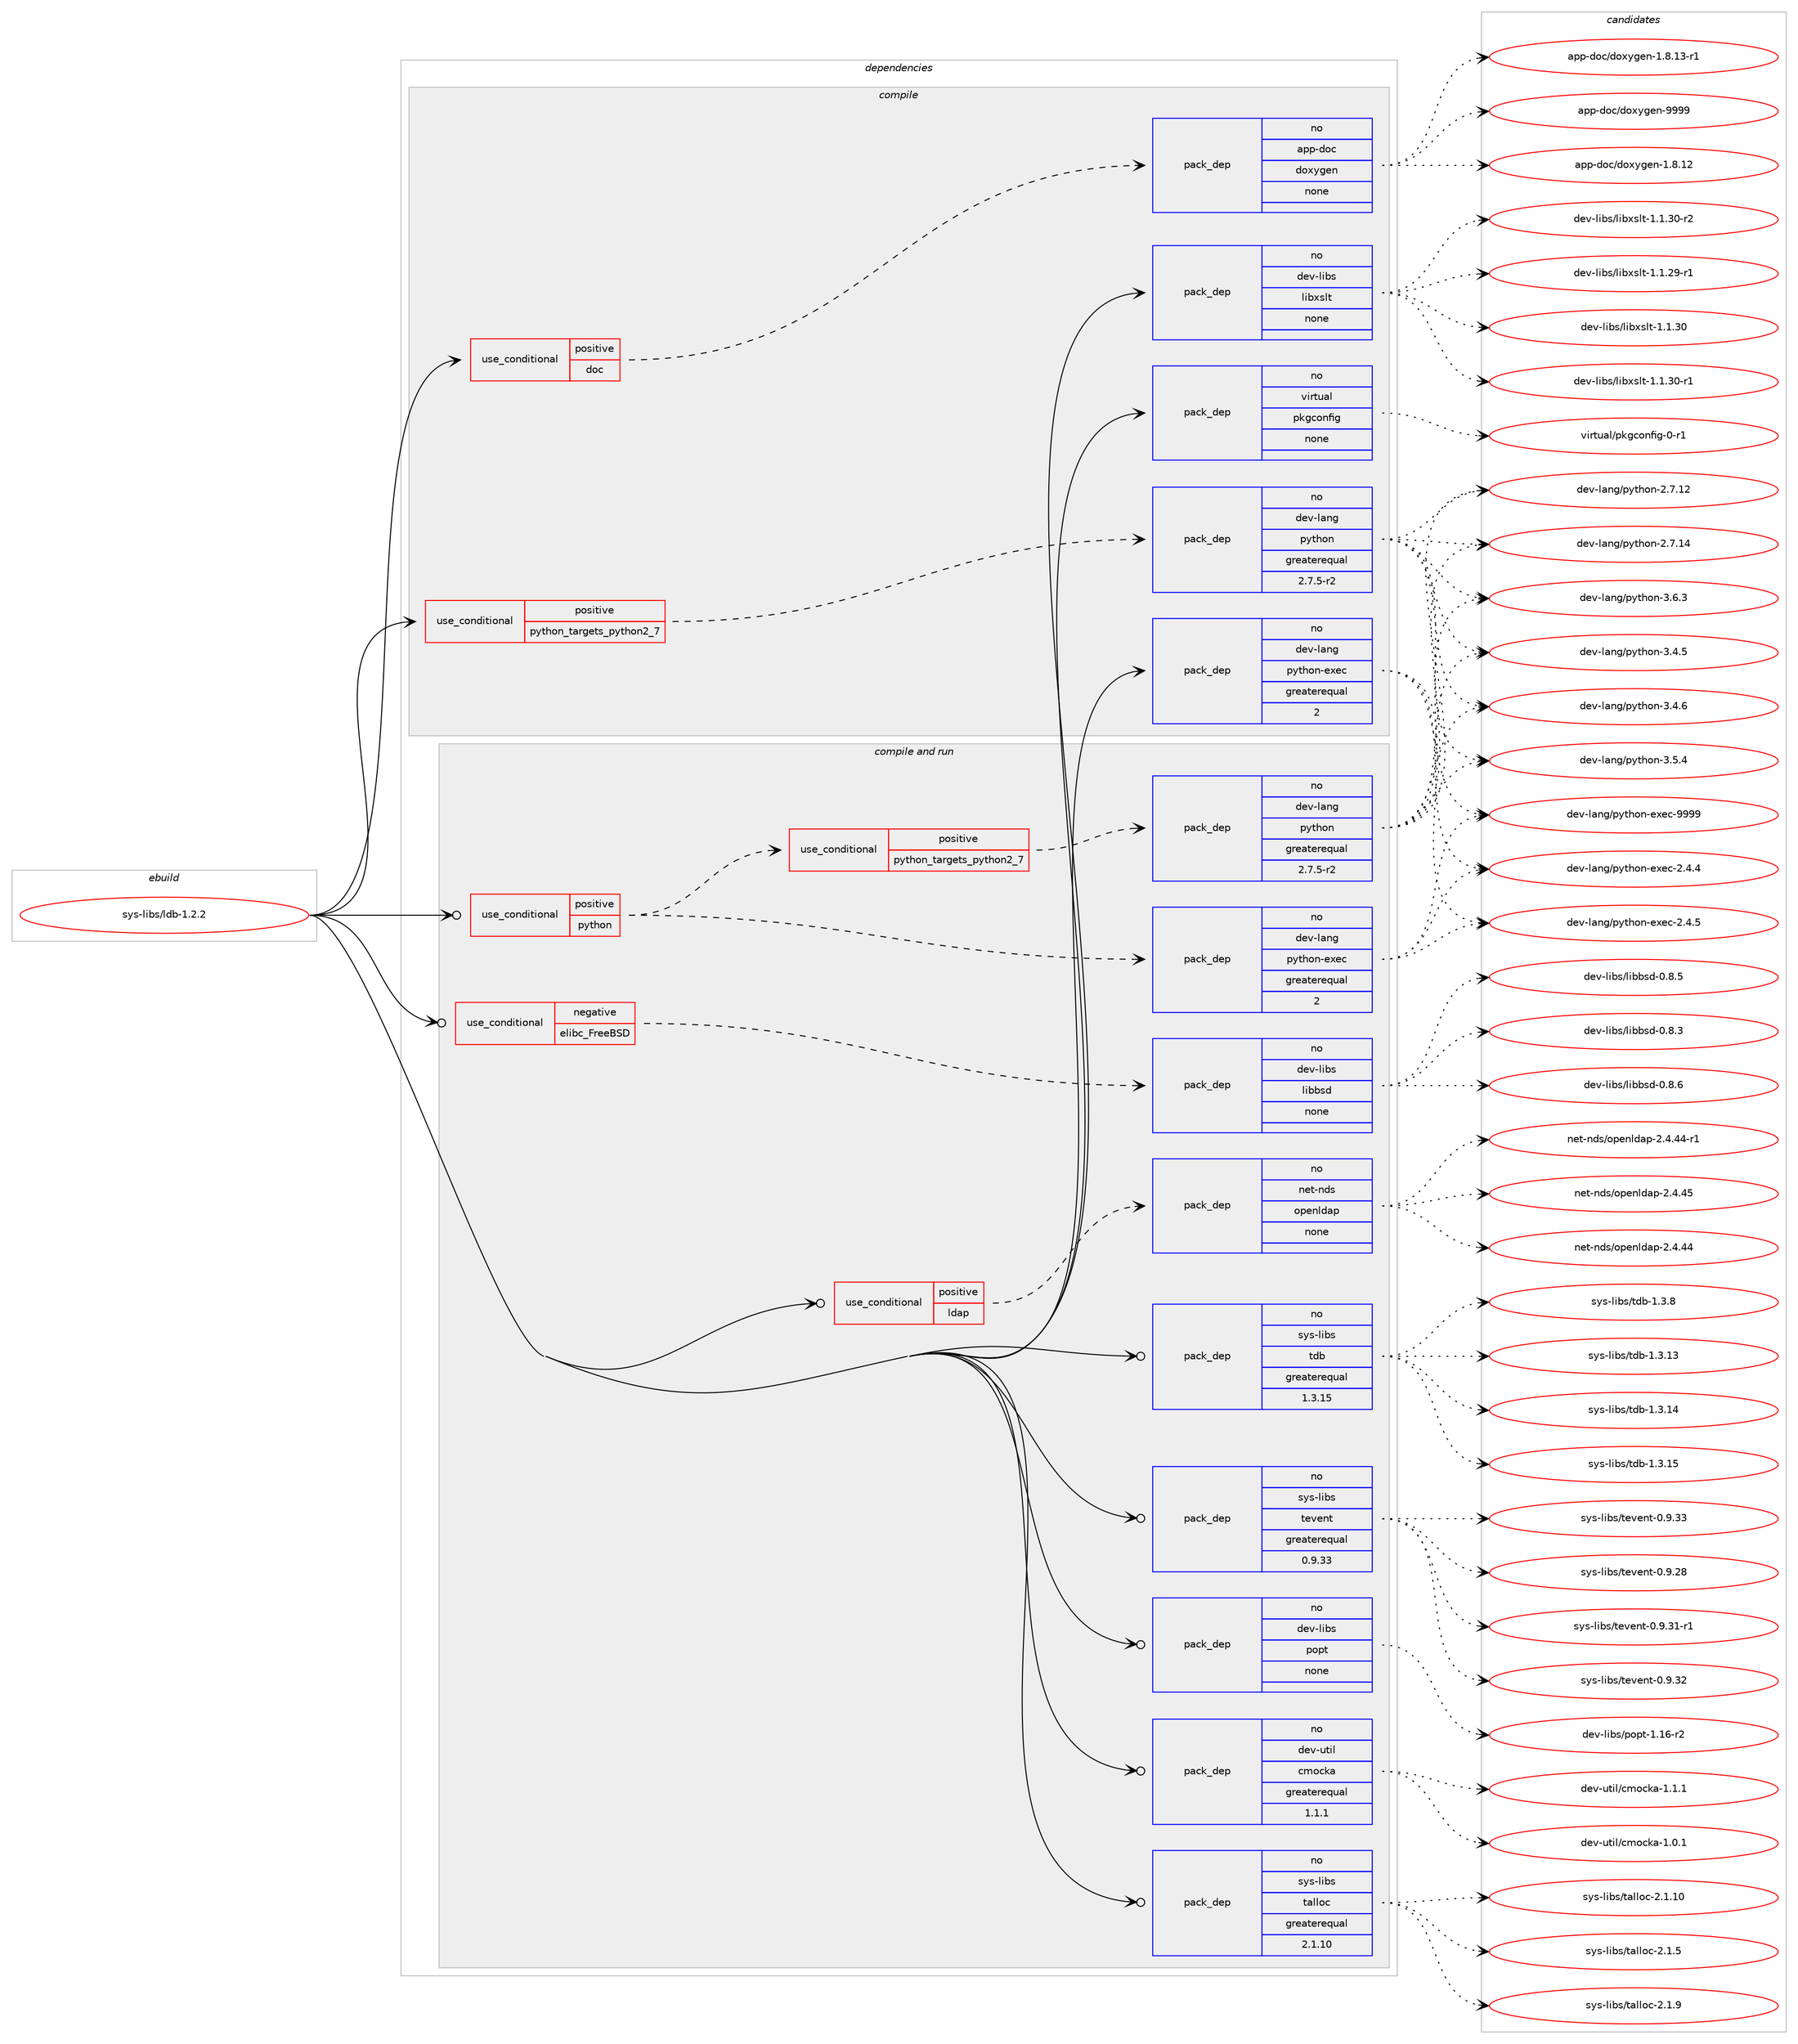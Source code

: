 digraph prolog {

# *************
# Graph options
# *************

newrank=true;
concentrate=true;
compound=true;
graph [rankdir=LR,fontname=Helvetica,fontsize=10,ranksep=1.5];#, ranksep=2.5, nodesep=0.2];
edge  [arrowhead=vee];
node  [fontname=Helvetica,fontsize=10];

# **********
# The ebuild
# **********

subgraph cluster_leftcol {
color=gray;
rank=same;
label=<<i>ebuild</i>>;
id [label="sys-libs/ldb-1.2.2", color=red, width=4, href="../sys-libs/ldb-1.2.2.svg"];
}

# ****************
# The dependencies
# ****************

subgraph cluster_midcol {
color=gray;
label=<<i>dependencies</i>>;
subgraph cluster_compile {
fillcolor="#eeeeee";
style=filled;
label=<<i>compile</i>>;
subgraph cond118215 {
dependency494545 [label=<<TABLE BORDER="0" CELLBORDER="1" CELLSPACING="0" CELLPADDING="4"><TR><TD ROWSPAN="3" CELLPADDING="10">use_conditional</TD></TR><TR><TD>positive</TD></TR><TR><TD>doc</TD></TR></TABLE>>, shape=none, color=red];
subgraph pack367606 {
dependency494546 [label=<<TABLE BORDER="0" CELLBORDER="1" CELLSPACING="0" CELLPADDING="4" WIDTH="220"><TR><TD ROWSPAN="6" CELLPADDING="30">pack_dep</TD></TR><TR><TD WIDTH="110">no</TD></TR><TR><TD>app-doc</TD></TR><TR><TD>doxygen</TD></TR><TR><TD>none</TD></TR><TR><TD></TD></TR></TABLE>>, shape=none, color=blue];
}
dependency494545:e -> dependency494546:w [weight=20,style="dashed",arrowhead="vee"];
}
id:e -> dependency494545:w [weight=20,style="solid",arrowhead="vee"];
subgraph cond118216 {
dependency494547 [label=<<TABLE BORDER="0" CELLBORDER="1" CELLSPACING="0" CELLPADDING="4"><TR><TD ROWSPAN="3" CELLPADDING="10">use_conditional</TD></TR><TR><TD>positive</TD></TR><TR><TD>python_targets_python2_7</TD></TR></TABLE>>, shape=none, color=red];
subgraph pack367607 {
dependency494548 [label=<<TABLE BORDER="0" CELLBORDER="1" CELLSPACING="0" CELLPADDING="4" WIDTH="220"><TR><TD ROWSPAN="6" CELLPADDING="30">pack_dep</TD></TR><TR><TD WIDTH="110">no</TD></TR><TR><TD>dev-lang</TD></TR><TR><TD>python</TD></TR><TR><TD>greaterequal</TD></TR><TR><TD>2.7.5-r2</TD></TR></TABLE>>, shape=none, color=blue];
}
dependency494547:e -> dependency494548:w [weight=20,style="dashed",arrowhead="vee"];
}
id:e -> dependency494547:w [weight=20,style="solid",arrowhead="vee"];
subgraph pack367608 {
dependency494549 [label=<<TABLE BORDER="0" CELLBORDER="1" CELLSPACING="0" CELLPADDING="4" WIDTH="220"><TR><TD ROWSPAN="6" CELLPADDING="30">pack_dep</TD></TR><TR><TD WIDTH="110">no</TD></TR><TR><TD>dev-lang</TD></TR><TR><TD>python-exec</TD></TR><TR><TD>greaterequal</TD></TR><TR><TD>2</TD></TR></TABLE>>, shape=none, color=blue];
}
id:e -> dependency494549:w [weight=20,style="solid",arrowhead="vee"];
subgraph pack367609 {
dependency494550 [label=<<TABLE BORDER="0" CELLBORDER="1" CELLSPACING="0" CELLPADDING="4" WIDTH="220"><TR><TD ROWSPAN="6" CELLPADDING="30">pack_dep</TD></TR><TR><TD WIDTH="110">no</TD></TR><TR><TD>dev-libs</TD></TR><TR><TD>libxslt</TD></TR><TR><TD>none</TD></TR><TR><TD></TD></TR></TABLE>>, shape=none, color=blue];
}
id:e -> dependency494550:w [weight=20,style="solid",arrowhead="vee"];
subgraph pack367610 {
dependency494551 [label=<<TABLE BORDER="0" CELLBORDER="1" CELLSPACING="0" CELLPADDING="4" WIDTH="220"><TR><TD ROWSPAN="6" CELLPADDING="30">pack_dep</TD></TR><TR><TD WIDTH="110">no</TD></TR><TR><TD>virtual</TD></TR><TR><TD>pkgconfig</TD></TR><TR><TD>none</TD></TR><TR><TD></TD></TR></TABLE>>, shape=none, color=blue];
}
id:e -> dependency494551:w [weight=20,style="solid",arrowhead="vee"];
}
subgraph cluster_compileandrun {
fillcolor="#eeeeee";
style=filled;
label=<<i>compile and run</i>>;
subgraph cond118217 {
dependency494552 [label=<<TABLE BORDER="0" CELLBORDER="1" CELLSPACING="0" CELLPADDING="4"><TR><TD ROWSPAN="3" CELLPADDING="10">use_conditional</TD></TR><TR><TD>negative</TD></TR><TR><TD>elibc_FreeBSD</TD></TR></TABLE>>, shape=none, color=red];
subgraph pack367611 {
dependency494553 [label=<<TABLE BORDER="0" CELLBORDER="1" CELLSPACING="0" CELLPADDING="4" WIDTH="220"><TR><TD ROWSPAN="6" CELLPADDING="30">pack_dep</TD></TR><TR><TD WIDTH="110">no</TD></TR><TR><TD>dev-libs</TD></TR><TR><TD>libbsd</TD></TR><TR><TD>none</TD></TR><TR><TD></TD></TR></TABLE>>, shape=none, color=blue];
}
dependency494552:e -> dependency494553:w [weight=20,style="dashed",arrowhead="vee"];
}
id:e -> dependency494552:w [weight=20,style="solid",arrowhead="odotvee"];
subgraph cond118218 {
dependency494554 [label=<<TABLE BORDER="0" CELLBORDER="1" CELLSPACING="0" CELLPADDING="4"><TR><TD ROWSPAN="3" CELLPADDING="10">use_conditional</TD></TR><TR><TD>positive</TD></TR><TR><TD>ldap</TD></TR></TABLE>>, shape=none, color=red];
subgraph pack367612 {
dependency494555 [label=<<TABLE BORDER="0" CELLBORDER="1" CELLSPACING="0" CELLPADDING="4" WIDTH="220"><TR><TD ROWSPAN="6" CELLPADDING="30">pack_dep</TD></TR><TR><TD WIDTH="110">no</TD></TR><TR><TD>net-nds</TD></TR><TR><TD>openldap</TD></TR><TR><TD>none</TD></TR><TR><TD></TD></TR></TABLE>>, shape=none, color=blue];
}
dependency494554:e -> dependency494555:w [weight=20,style="dashed",arrowhead="vee"];
}
id:e -> dependency494554:w [weight=20,style="solid",arrowhead="odotvee"];
subgraph cond118219 {
dependency494556 [label=<<TABLE BORDER="0" CELLBORDER="1" CELLSPACING="0" CELLPADDING="4"><TR><TD ROWSPAN="3" CELLPADDING="10">use_conditional</TD></TR><TR><TD>positive</TD></TR><TR><TD>python</TD></TR></TABLE>>, shape=none, color=red];
subgraph cond118220 {
dependency494557 [label=<<TABLE BORDER="0" CELLBORDER="1" CELLSPACING="0" CELLPADDING="4"><TR><TD ROWSPAN="3" CELLPADDING="10">use_conditional</TD></TR><TR><TD>positive</TD></TR><TR><TD>python_targets_python2_7</TD></TR></TABLE>>, shape=none, color=red];
subgraph pack367613 {
dependency494558 [label=<<TABLE BORDER="0" CELLBORDER="1" CELLSPACING="0" CELLPADDING="4" WIDTH="220"><TR><TD ROWSPAN="6" CELLPADDING="30">pack_dep</TD></TR><TR><TD WIDTH="110">no</TD></TR><TR><TD>dev-lang</TD></TR><TR><TD>python</TD></TR><TR><TD>greaterequal</TD></TR><TR><TD>2.7.5-r2</TD></TR></TABLE>>, shape=none, color=blue];
}
dependency494557:e -> dependency494558:w [weight=20,style="dashed",arrowhead="vee"];
}
dependency494556:e -> dependency494557:w [weight=20,style="dashed",arrowhead="vee"];
subgraph pack367614 {
dependency494559 [label=<<TABLE BORDER="0" CELLBORDER="1" CELLSPACING="0" CELLPADDING="4" WIDTH="220"><TR><TD ROWSPAN="6" CELLPADDING="30">pack_dep</TD></TR><TR><TD WIDTH="110">no</TD></TR><TR><TD>dev-lang</TD></TR><TR><TD>python-exec</TD></TR><TR><TD>greaterequal</TD></TR><TR><TD>2</TD></TR></TABLE>>, shape=none, color=blue];
}
dependency494556:e -> dependency494559:w [weight=20,style="dashed",arrowhead="vee"];
}
id:e -> dependency494556:w [weight=20,style="solid",arrowhead="odotvee"];
subgraph pack367615 {
dependency494560 [label=<<TABLE BORDER="0" CELLBORDER="1" CELLSPACING="0" CELLPADDING="4" WIDTH="220"><TR><TD ROWSPAN="6" CELLPADDING="30">pack_dep</TD></TR><TR><TD WIDTH="110">no</TD></TR><TR><TD>dev-libs</TD></TR><TR><TD>popt</TD></TR><TR><TD>none</TD></TR><TR><TD></TD></TR></TABLE>>, shape=none, color=blue];
}
id:e -> dependency494560:w [weight=20,style="solid",arrowhead="odotvee"];
subgraph pack367616 {
dependency494561 [label=<<TABLE BORDER="0" CELLBORDER="1" CELLSPACING="0" CELLPADDING="4" WIDTH="220"><TR><TD ROWSPAN="6" CELLPADDING="30">pack_dep</TD></TR><TR><TD WIDTH="110">no</TD></TR><TR><TD>dev-util</TD></TR><TR><TD>cmocka</TD></TR><TR><TD>greaterequal</TD></TR><TR><TD>1.1.1</TD></TR></TABLE>>, shape=none, color=blue];
}
id:e -> dependency494561:w [weight=20,style="solid",arrowhead="odotvee"];
subgraph pack367617 {
dependency494562 [label=<<TABLE BORDER="0" CELLBORDER="1" CELLSPACING="0" CELLPADDING="4" WIDTH="220"><TR><TD ROWSPAN="6" CELLPADDING="30">pack_dep</TD></TR><TR><TD WIDTH="110">no</TD></TR><TR><TD>sys-libs</TD></TR><TR><TD>talloc</TD></TR><TR><TD>greaterequal</TD></TR><TR><TD>2.1.10</TD></TR></TABLE>>, shape=none, color=blue];
}
id:e -> dependency494562:w [weight=20,style="solid",arrowhead="odotvee"];
subgraph pack367618 {
dependency494563 [label=<<TABLE BORDER="0" CELLBORDER="1" CELLSPACING="0" CELLPADDING="4" WIDTH="220"><TR><TD ROWSPAN="6" CELLPADDING="30">pack_dep</TD></TR><TR><TD WIDTH="110">no</TD></TR><TR><TD>sys-libs</TD></TR><TR><TD>tdb</TD></TR><TR><TD>greaterequal</TD></TR><TR><TD>1.3.15</TD></TR></TABLE>>, shape=none, color=blue];
}
id:e -> dependency494563:w [weight=20,style="solid",arrowhead="odotvee"];
subgraph pack367619 {
dependency494564 [label=<<TABLE BORDER="0" CELLBORDER="1" CELLSPACING="0" CELLPADDING="4" WIDTH="220"><TR><TD ROWSPAN="6" CELLPADDING="30">pack_dep</TD></TR><TR><TD WIDTH="110">no</TD></TR><TR><TD>sys-libs</TD></TR><TR><TD>tevent</TD></TR><TR><TD>greaterequal</TD></TR><TR><TD>0.9.33</TD></TR></TABLE>>, shape=none, color=blue];
}
id:e -> dependency494564:w [weight=20,style="solid",arrowhead="odotvee"];
}
subgraph cluster_run {
fillcolor="#eeeeee";
style=filled;
label=<<i>run</i>>;
}
}

# **************
# The candidates
# **************

subgraph cluster_choices {
rank=same;
color=gray;
label=<<i>candidates</i>>;

subgraph choice367606 {
color=black;
nodesep=1;
choice9711211245100111994710011112012110310111045494656464950 [label="app-doc/doxygen-1.8.12", color=red, width=4,href="../app-doc/doxygen-1.8.12.svg"];
choice97112112451001119947100111120121103101110454946564649514511449 [label="app-doc/doxygen-1.8.13-r1", color=red, width=4,href="../app-doc/doxygen-1.8.13-r1.svg"];
choice971121124510011199471001111201211031011104557575757 [label="app-doc/doxygen-9999", color=red, width=4,href="../app-doc/doxygen-9999.svg"];
dependency494546:e -> choice9711211245100111994710011112012110310111045494656464950:w [style=dotted,weight="100"];
dependency494546:e -> choice97112112451001119947100111120121103101110454946564649514511449:w [style=dotted,weight="100"];
dependency494546:e -> choice971121124510011199471001111201211031011104557575757:w [style=dotted,weight="100"];
}
subgraph choice367607 {
color=black;
nodesep=1;
choice10010111845108971101034711212111610411111045504655464950 [label="dev-lang/python-2.7.12", color=red, width=4,href="../dev-lang/python-2.7.12.svg"];
choice10010111845108971101034711212111610411111045504655464952 [label="dev-lang/python-2.7.14", color=red, width=4,href="../dev-lang/python-2.7.14.svg"];
choice100101118451089711010347112121116104111110455146524653 [label="dev-lang/python-3.4.5", color=red, width=4,href="../dev-lang/python-3.4.5.svg"];
choice100101118451089711010347112121116104111110455146524654 [label="dev-lang/python-3.4.6", color=red, width=4,href="../dev-lang/python-3.4.6.svg"];
choice100101118451089711010347112121116104111110455146534652 [label="dev-lang/python-3.5.4", color=red, width=4,href="../dev-lang/python-3.5.4.svg"];
choice100101118451089711010347112121116104111110455146544651 [label="dev-lang/python-3.6.3", color=red, width=4,href="../dev-lang/python-3.6.3.svg"];
dependency494548:e -> choice10010111845108971101034711212111610411111045504655464950:w [style=dotted,weight="100"];
dependency494548:e -> choice10010111845108971101034711212111610411111045504655464952:w [style=dotted,weight="100"];
dependency494548:e -> choice100101118451089711010347112121116104111110455146524653:w [style=dotted,weight="100"];
dependency494548:e -> choice100101118451089711010347112121116104111110455146524654:w [style=dotted,weight="100"];
dependency494548:e -> choice100101118451089711010347112121116104111110455146534652:w [style=dotted,weight="100"];
dependency494548:e -> choice100101118451089711010347112121116104111110455146544651:w [style=dotted,weight="100"];
}
subgraph choice367608 {
color=black;
nodesep=1;
choice1001011184510897110103471121211161041111104510112010199455046524652 [label="dev-lang/python-exec-2.4.4", color=red, width=4,href="../dev-lang/python-exec-2.4.4.svg"];
choice1001011184510897110103471121211161041111104510112010199455046524653 [label="dev-lang/python-exec-2.4.5", color=red, width=4,href="../dev-lang/python-exec-2.4.5.svg"];
choice10010111845108971101034711212111610411111045101120101994557575757 [label="dev-lang/python-exec-9999", color=red, width=4,href="../dev-lang/python-exec-9999.svg"];
dependency494549:e -> choice1001011184510897110103471121211161041111104510112010199455046524652:w [style=dotted,weight="100"];
dependency494549:e -> choice1001011184510897110103471121211161041111104510112010199455046524653:w [style=dotted,weight="100"];
dependency494549:e -> choice10010111845108971101034711212111610411111045101120101994557575757:w [style=dotted,weight="100"];
}
subgraph choice367609 {
color=black;
nodesep=1;
choice10010111845108105981154710810598120115108116454946494650574511449 [label="dev-libs/libxslt-1.1.29-r1", color=red, width=4,href="../dev-libs/libxslt-1.1.29-r1.svg"];
choice1001011184510810598115471081059812011510811645494649465148 [label="dev-libs/libxslt-1.1.30", color=red, width=4,href="../dev-libs/libxslt-1.1.30.svg"];
choice10010111845108105981154710810598120115108116454946494651484511449 [label="dev-libs/libxslt-1.1.30-r1", color=red, width=4,href="../dev-libs/libxslt-1.1.30-r1.svg"];
choice10010111845108105981154710810598120115108116454946494651484511450 [label="dev-libs/libxslt-1.1.30-r2", color=red, width=4,href="../dev-libs/libxslt-1.1.30-r2.svg"];
dependency494550:e -> choice10010111845108105981154710810598120115108116454946494650574511449:w [style=dotted,weight="100"];
dependency494550:e -> choice1001011184510810598115471081059812011510811645494649465148:w [style=dotted,weight="100"];
dependency494550:e -> choice10010111845108105981154710810598120115108116454946494651484511449:w [style=dotted,weight="100"];
dependency494550:e -> choice10010111845108105981154710810598120115108116454946494651484511450:w [style=dotted,weight="100"];
}
subgraph choice367610 {
color=black;
nodesep=1;
choice11810511411611797108471121071039911111010210510345484511449 [label="virtual/pkgconfig-0-r1", color=red, width=4,href="../virtual/pkgconfig-0-r1.svg"];
dependency494551:e -> choice11810511411611797108471121071039911111010210510345484511449:w [style=dotted,weight="100"];
}
subgraph choice367611 {
color=black;
nodesep=1;
choice1001011184510810598115471081059898115100454846564651 [label="dev-libs/libbsd-0.8.3", color=red, width=4,href="../dev-libs/libbsd-0.8.3.svg"];
choice1001011184510810598115471081059898115100454846564653 [label="dev-libs/libbsd-0.8.5", color=red, width=4,href="../dev-libs/libbsd-0.8.5.svg"];
choice1001011184510810598115471081059898115100454846564654 [label="dev-libs/libbsd-0.8.6", color=red, width=4,href="../dev-libs/libbsd-0.8.6.svg"];
dependency494553:e -> choice1001011184510810598115471081059898115100454846564651:w [style=dotted,weight="100"];
dependency494553:e -> choice1001011184510810598115471081059898115100454846564653:w [style=dotted,weight="100"];
dependency494553:e -> choice1001011184510810598115471081059898115100454846564654:w [style=dotted,weight="100"];
}
subgraph choice367612 {
color=black;
nodesep=1;
choice11010111645110100115471111121011101081009711245504652465252 [label="net-nds/openldap-2.4.44", color=red, width=4,href="../net-nds/openldap-2.4.44.svg"];
choice110101116451101001154711111210111010810097112455046524652524511449 [label="net-nds/openldap-2.4.44-r1", color=red, width=4,href="../net-nds/openldap-2.4.44-r1.svg"];
choice11010111645110100115471111121011101081009711245504652465253 [label="net-nds/openldap-2.4.45", color=red, width=4,href="../net-nds/openldap-2.4.45.svg"];
dependency494555:e -> choice11010111645110100115471111121011101081009711245504652465252:w [style=dotted,weight="100"];
dependency494555:e -> choice110101116451101001154711111210111010810097112455046524652524511449:w [style=dotted,weight="100"];
dependency494555:e -> choice11010111645110100115471111121011101081009711245504652465253:w [style=dotted,weight="100"];
}
subgraph choice367613 {
color=black;
nodesep=1;
choice10010111845108971101034711212111610411111045504655464950 [label="dev-lang/python-2.7.12", color=red, width=4,href="../dev-lang/python-2.7.12.svg"];
choice10010111845108971101034711212111610411111045504655464952 [label="dev-lang/python-2.7.14", color=red, width=4,href="../dev-lang/python-2.7.14.svg"];
choice100101118451089711010347112121116104111110455146524653 [label="dev-lang/python-3.4.5", color=red, width=4,href="../dev-lang/python-3.4.5.svg"];
choice100101118451089711010347112121116104111110455146524654 [label="dev-lang/python-3.4.6", color=red, width=4,href="../dev-lang/python-3.4.6.svg"];
choice100101118451089711010347112121116104111110455146534652 [label="dev-lang/python-3.5.4", color=red, width=4,href="../dev-lang/python-3.5.4.svg"];
choice100101118451089711010347112121116104111110455146544651 [label="dev-lang/python-3.6.3", color=red, width=4,href="../dev-lang/python-3.6.3.svg"];
dependency494558:e -> choice10010111845108971101034711212111610411111045504655464950:w [style=dotted,weight="100"];
dependency494558:e -> choice10010111845108971101034711212111610411111045504655464952:w [style=dotted,weight="100"];
dependency494558:e -> choice100101118451089711010347112121116104111110455146524653:w [style=dotted,weight="100"];
dependency494558:e -> choice100101118451089711010347112121116104111110455146524654:w [style=dotted,weight="100"];
dependency494558:e -> choice100101118451089711010347112121116104111110455146534652:w [style=dotted,weight="100"];
dependency494558:e -> choice100101118451089711010347112121116104111110455146544651:w [style=dotted,weight="100"];
}
subgraph choice367614 {
color=black;
nodesep=1;
choice1001011184510897110103471121211161041111104510112010199455046524652 [label="dev-lang/python-exec-2.4.4", color=red, width=4,href="../dev-lang/python-exec-2.4.4.svg"];
choice1001011184510897110103471121211161041111104510112010199455046524653 [label="dev-lang/python-exec-2.4.5", color=red, width=4,href="../dev-lang/python-exec-2.4.5.svg"];
choice10010111845108971101034711212111610411111045101120101994557575757 [label="dev-lang/python-exec-9999", color=red, width=4,href="../dev-lang/python-exec-9999.svg"];
dependency494559:e -> choice1001011184510897110103471121211161041111104510112010199455046524652:w [style=dotted,weight="100"];
dependency494559:e -> choice1001011184510897110103471121211161041111104510112010199455046524653:w [style=dotted,weight="100"];
dependency494559:e -> choice10010111845108971101034711212111610411111045101120101994557575757:w [style=dotted,weight="100"];
}
subgraph choice367615 {
color=black;
nodesep=1;
choice10010111845108105981154711211111211645494649544511450 [label="dev-libs/popt-1.16-r2", color=red, width=4,href="../dev-libs/popt-1.16-r2.svg"];
dependency494560:e -> choice10010111845108105981154711211111211645494649544511450:w [style=dotted,weight="100"];
}
subgraph choice367616 {
color=black;
nodesep=1;
choice1001011184511711610510847991091119910797454946484649 [label="dev-util/cmocka-1.0.1", color=red, width=4,href="../dev-util/cmocka-1.0.1.svg"];
choice1001011184511711610510847991091119910797454946494649 [label="dev-util/cmocka-1.1.1", color=red, width=4,href="../dev-util/cmocka-1.1.1.svg"];
dependency494561:e -> choice1001011184511711610510847991091119910797454946484649:w [style=dotted,weight="100"];
dependency494561:e -> choice1001011184511711610510847991091119910797454946494649:w [style=dotted,weight="100"];
}
subgraph choice367617 {
color=black;
nodesep=1;
choice115121115451081059811547116971081081119945504649464948 [label="sys-libs/talloc-2.1.10", color=red, width=4,href="../sys-libs/talloc-2.1.10.svg"];
choice1151211154510810598115471169710810811199455046494653 [label="sys-libs/talloc-2.1.5", color=red, width=4,href="../sys-libs/talloc-2.1.5.svg"];
choice1151211154510810598115471169710810811199455046494657 [label="sys-libs/talloc-2.1.9", color=red, width=4,href="../sys-libs/talloc-2.1.9.svg"];
dependency494562:e -> choice115121115451081059811547116971081081119945504649464948:w [style=dotted,weight="100"];
dependency494562:e -> choice1151211154510810598115471169710810811199455046494653:w [style=dotted,weight="100"];
dependency494562:e -> choice1151211154510810598115471169710810811199455046494657:w [style=dotted,weight="100"];
}
subgraph choice367618 {
color=black;
nodesep=1;
choice1151211154510810598115471161009845494651464951 [label="sys-libs/tdb-1.3.13", color=red, width=4,href="../sys-libs/tdb-1.3.13.svg"];
choice1151211154510810598115471161009845494651464952 [label="sys-libs/tdb-1.3.14", color=red, width=4,href="../sys-libs/tdb-1.3.14.svg"];
choice1151211154510810598115471161009845494651464953 [label="sys-libs/tdb-1.3.15", color=red, width=4,href="../sys-libs/tdb-1.3.15.svg"];
choice11512111545108105981154711610098454946514656 [label="sys-libs/tdb-1.3.8", color=red, width=4,href="../sys-libs/tdb-1.3.8.svg"];
dependency494563:e -> choice1151211154510810598115471161009845494651464951:w [style=dotted,weight="100"];
dependency494563:e -> choice1151211154510810598115471161009845494651464952:w [style=dotted,weight="100"];
dependency494563:e -> choice1151211154510810598115471161009845494651464953:w [style=dotted,weight="100"];
dependency494563:e -> choice11512111545108105981154711610098454946514656:w [style=dotted,weight="100"];
}
subgraph choice367619 {
color=black;
nodesep=1;
choice11512111545108105981154711610111810111011645484657465056 [label="sys-libs/tevent-0.9.28", color=red, width=4,href="../sys-libs/tevent-0.9.28.svg"];
choice115121115451081059811547116101118101110116454846574651494511449 [label="sys-libs/tevent-0.9.31-r1", color=red, width=4,href="../sys-libs/tevent-0.9.31-r1.svg"];
choice11512111545108105981154711610111810111011645484657465150 [label="sys-libs/tevent-0.9.32", color=red, width=4,href="../sys-libs/tevent-0.9.32.svg"];
choice11512111545108105981154711610111810111011645484657465151 [label="sys-libs/tevent-0.9.33", color=red, width=4,href="../sys-libs/tevent-0.9.33.svg"];
dependency494564:e -> choice11512111545108105981154711610111810111011645484657465056:w [style=dotted,weight="100"];
dependency494564:e -> choice115121115451081059811547116101118101110116454846574651494511449:w [style=dotted,weight="100"];
dependency494564:e -> choice11512111545108105981154711610111810111011645484657465150:w [style=dotted,weight="100"];
dependency494564:e -> choice11512111545108105981154711610111810111011645484657465151:w [style=dotted,weight="100"];
}
}

}
